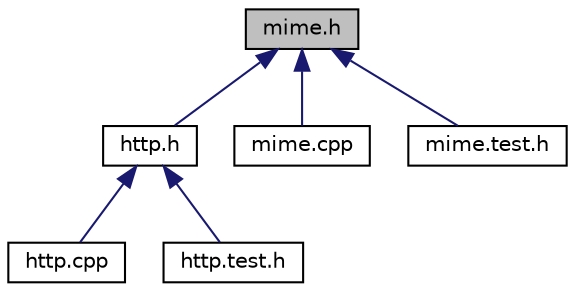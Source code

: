 digraph G
{
  edge [fontname="Helvetica",fontsize="10",labelfontname="Helvetica",labelfontsize="10"];
  node [fontname="Helvetica",fontsize="10",shape=record];
  Node1 [label="mime.h",height=0.2,width=0.4,color="black", fillcolor="grey75", style="filled" fontcolor="black"];
  Node1 -> Node2 [dir="back",color="midnightblue",fontsize="10",style="solid",fontname="Helvetica"];
  Node2 [label="http.h",height=0.2,width=0.4,color="black", fillcolor="white", style="filled",URL="$http_8h.html"];
  Node2 -> Node3 [dir="back",color="midnightblue",fontsize="10",style="solid",fontname="Helvetica"];
  Node3 [label="http.cpp",height=0.2,width=0.4,color="black", fillcolor="white", style="filled",URL="$http_8cpp.html"];
  Node2 -> Node4 [dir="back",color="midnightblue",fontsize="10",style="solid",fontname="Helvetica"];
  Node4 [label="http.test.h",height=0.2,width=0.4,color="black", fillcolor="white", style="filled",URL="$http_8test_8h.html"];
  Node1 -> Node5 [dir="back",color="midnightblue",fontsize="10",style="solid",fontname="Helvetica"];
  Node5 [label="mime.cpp",height=0.2,width=0.4,color="black", fillcolor="white", style="filled",URL="$mime_8cpp.html"];
  Node1 -> Node6 [dir="back",color="midnightblue",fontsize="10",style="solid",fontname="Helvetica"];
  Node6 [label="mime.test.h",height=0.2,width=0.4,color="black", fillcolor="white", style="filled",URL="$mime_8test_8h.html"];
}
